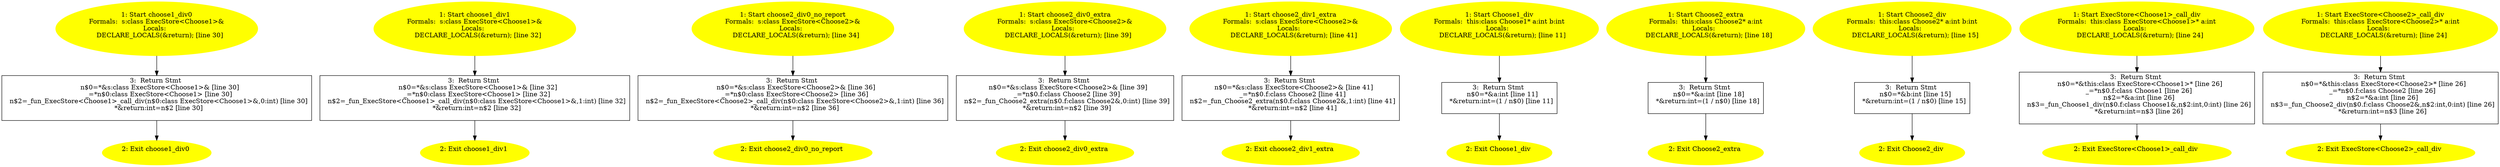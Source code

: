 /* @generated */
digraph iCFG {
"choose1_div0{d41d8cd98f00b204e9800998ecf8427e_Z12choose1_div0R9ExecStoreI7Choose1E}.a6a16596942dbde5c23f464e9dc91ed5_1" [label="1: Start choose1_div0\nFormals:  s:class ExecStore<Choose1>&\nLocals:  \n   DECLARE_LOCALS(&return); [line 30]\n " color=yellow style=filled]
	

	 "choose1_div0{d41d8cd98f00b204e9800998ecf8427e_Z12choose1_div0R9ExecStoreI7Choose1E}.a6a16596942dbde5c23f464e9dc91ed5_1" -> "choose1_div0{d41d8cd98f00b204e9800998ecf8427e_Z12choose1_div0R9ExecStoreI7Choose1E}.a6a16596942dbde5c23f464e9dc91ed5_3" ;
"choose1_div0{d41d8cd98f00b204e9800998ecf8427e_Z12choose1_div0R9ExecStoreI7Choose1E}.a6a16596942dbde5c23f464e9dc91ed5_2" [label="2: Exit choose1_div0 \n  " color=yellow style=filled]
	

"choose1_div0{d41d8cd98f00b204e9800998ecf8427e_Z12choose1_div0R9ExecStoreI7Choose1E}.a6a16596942dbde5c23f464e9dc91ed5_3" [label="3:  Return Stmt \n   n$0=*&s:class ExecStore<Choose1>& [line 30]\n  _=*n$0:class ExecStore<Choose1> [line 30]\n  n$2=_fun_ExecStore<Choose1>_call_div(n$0:class ExecStore<Choose1>&,0:int) [line 30]\n  *&return:int=n$2 [line 30]\n " shape="box"]
	

	 "choose1_div0{d41d8cd98f00b204e9800998ecf8427e_Z12choose1_div0R9ExecStoreI7Choose1E}.a6a16596942dbde5c23f464e9dc91ed5_3" -> "choose1_div0{d41d8cd98f00b204e9800998ecf8427e_Z12choose1_div0R9ExecStoreI7Choose1E}.a6a16596942dbde5c23f464e9dc91ed5_2" ;
"choose1_div1{d41d8cd98f00b204e9800998ecf8427e_Z12choose1_div1R9ExecStoreI7Choose1E}.b0a74336c603403c0854f0df9f8f54e7_1" [label="1: Start choose1_div1\nFormals:  s:class ExecStore<Choose1>&\nLocals:  \n   DECLARE_LOCALS(&return); [line 32]\n " color=yellow style=filled]
	

	 "choose1_div1{d41d8cd98f00b204e9800998ecf8427e_Z12choose1_div1R9ExecStoreI7Choose1E}.b0a74336c603403c0854f0df9f8f54e7_1" -> "choose1_div1{d41d8cd98f00b204e9800998ecf8427e_Z12choose1_div1R9ExecStoreI7Choose1E}.b0a74336c603403c0854f0df9f8f54e7_3" ;
"choose1_div1{d41d8cd98f00b204e9800998ecf8427e_Z12choose1_div1R9ExecStoreI7Choose1E}.b0a74336c603403c0854f0df9f8f54e7_2" [label="2: Exit choose1_div1 \n  " color=yellow style=filled]
	

"choose1_div1{d41d8cd98f00b204e9800998ecf8427e_Z12choose1_div1R9ExecStoreI7Choose1E}.b0a74336c603403c0854f0df9f8f54e7_3" [label="3:  Return Stmt \n   n$0=*&s:class ExecStore<Choose1>& [line 32]\n  _=*n$0:class ExecStore<Choose1> [line 32]\n  n$2=_fun_ExecStore<Choose1>_call_div(n$0:class ExecStore<Choose1>&,1:int) [line 32]\n  *&return:int=n$2 [line 32]\n " shape="box"]
	

	 "choose1_div1{d41d8cd98f00b204e9800998ecf8427e_Z12choose1_div1R9ExecStoreI7Choose1E}.b0a74336c603403c0854f0df9f8f54e7_3" -> "choose1_div1{d41d8cd98f00b204e9800998ecf8427e_Z12choose1_div1R9ExecStoreI7Choose1E}.b0a74336c603403c0854f0df9f8f54e7_2" ;
"choose2_div0_no_report{d41d8cd98f00b204e9800998ecf8427e_Z22choose2_div0_no_reportR9ExecStoreI7Choose.cc8baf8186a467da09c1eef209de6350_1" [label="1: Start choose2_div0_no_report\nFormals:  s:class ExecStore<Choose2>&\nLocals:  \n   DECLARE_LOCALS(&return); [line 34]\n " color=yellow style=filled]
	

	 "choose2_div0_no_report{d41d8cd98f00b204e9800998ecf8427e_Z22choose2_div0_no_reportR9ExecStoreI7Choose.cc8baf8186a467da09c1eef209de6350_1" -> "choose2_div0_no_report{d41d8cd98f00b204e9800998ecf8427e_Z22choose2_div0_no_reportR9ExecStoreI7Choose.cc8baf8186a467da09c1eef209de6350_3" ;
"choose2_div0_no_report{d41d8cd98f00b204e9800998ecf8427e_Z22choose2_div0_no_reportR9ExecStoreI7Choose.cc8baf8186a467da09c1eef209de6350_2" [label="2: Exit choose2_div0_no_report \n  " color=yellow style=filled]
	

"choose2_div0_no_report{d41d8cd98f00b204e9800998ecf8427e_Z22choose2_div0_no_reportR9ExecStoreI7Choose.cc8baf8186a467da09c1eef209de6350_3" [label="3:  Return Stmt \n   n$0=*&s:class ExecStore<Choose2>& [line 36]\n  _=*n$0:class ExecStore<Choose2> [line 36]\n  n$2=_fun_ExecStore<Choose2>_call_div(n$0:class ExecStore<Choose2>&,1:int) [line 36]\n  *&return:int=n$2 [line 36]\n " shape="box"]
	

	 "choose2_div0_no_report{d41d8cd98f00b204e9800998ecf8427e_Z22choose2_div0_no_reportR9ExecStoreI7Choose.cc8baf8186a467da09c1eef209de6350_3" -> "choose2_div0_no_report{d41d8cd98f00b204e9800998ecf8427e_Z22choose2_div0_no_reportR9ExecStoreI7Choose.cc8baf8186a467da09c1eef209de6350_2" ;
"choose2_div0_extra{d41d8cd98f00b204e9800998ecf8427e_Z18choose2_div0_extraR9ExecStoreI7Choose2E}.721593cbc024965ab3b0548e4965736e_1" [label="1: Start choose2_div0_extra\nFormals:  s:class ExecStore<Choose2>&\nLocals:  \n   DECLARE_LOCALS(&return); [line 39]\n " color=yellow style=filled]
	

	 "choose2_div0_extra{d41d8cd98f00b204e9800998ecf8427e_Z18choose2_div0_extraR9ExecStoreI7Choose2E}.721593cbc024965ab3b0548e4965736e_1" -> "choose2_div0_extra{d41d8cd98f00b204e9800998ecf8427e_Z18choose2_div0_extraR9ExecStoreI7Choose2E}.721593cbc024965ab3b0548e4965736e_3" ;
"choose2_div0_extra{d41d8cd98f00b204e9800998ecf8427e_Z18choose2_div0_extraR9ExecStoreI7Choose2E}.721593cbc024965ab3b0548e4965736e_2" [label="2: Exit choose2_div0_extra \n  " color=yellow style=filled]
	

"choose2_div0_extra{d41d8cd98f00b204e9800998ecf8427e_Z18choose2_div0_extraR9ExecStoreI7Choose2E}.721593cbc024965ab3b0548e4965736e_3" [label="3:  Return Stmt \n   n$0=*&s:class ExecStore<Choose2>& [line 39]\n  _=*n$0.f:class Choose2 [line 39]\n  n$2=_fun_Choose2_extra(n$0.f:class Choose2&,0:int) [line 39]\n  *&return:int=n$2 [line 39]\n " shape="box"]
	

	 "choose2_div0_extra{d41d8cd98f00b204e9800998ecf8427e_Z18choose2_div0_extraR9ExecStoreI7Choose2E}.721593cbc024965ab3b0548e4965736e_3" -> "choose2_div0_extra{d41d8cd98f00b204e9800998ecf8427e_Z18choose2_div0_extraR9ExecStoreI7Choose2E}.721593cbc024965ab3b0548e4965736e_2" ;
"choose2_div1_extra{d41d8cd98f00b204e9800998ecf8427e_Z18choose2_div1_extraR9ExecStoreI7Choose2E}.a6b3699eb510ee435479cc4b6e211b19_1" [label="1: Start choose2_div1_extra\nFormals:  s:class ExecStore<Choose2>&\nLocals:  \n   DECLARE_LOCALS(&return); [line 41]\n " color=yellow style=filled]
	

	 "choose2_div1_extra{d41d8cd98f00b204e9800998ecf8427e_Z18choose2_div1_extraR9ExecStoreI7Choose2E}.a6b3699eb510ee435479cc4b6e211b19_1" -> "choose2_div1_extra{d41d8cd98f00b204e9800998ecf8427e_Z18choose2_div1_extraR9ExecStoreI7Choose2E}.a6b3699eb510ee435479cc4b6e211b19_3" ;
"choose2_div1_extra{d41d8cd98f00b204e9800998ecf8427e_Z18choose2_div1_extraR9ExecStoreI7Choose2E}.a6b3699eb510ee435479cc4b6e211b19_2" [label="2: Exit choose2_div1_extra \n  " color=yellow style=filled]
	

"choose2_div1_extra{d41d8cd98f00b204e9800998ecf8427e_Z18choose2_div1_extraR9ExecStoreI7Choose2E}.a6b3699eb510ee435479cc4b6e211b19_3" [label="3:  Return Stmt \n   n$0=*&s:class ExecStore<Choose2>& [line 41]\n  _=*n$0.f:class Choose2 [line 41]\n  n$2=_fun_Choose2_extra(n$0.f:class Choose2&,1:int) [line 41]\n  *&return:int=n$2 [line 41]\n " shape="box"]
	

	 "choose2_div1_extra{d41d8cd98f00b204e9800998ecf8427e_Z18choose2_div1_extraR9ExecStoreI7Choose2E}.a6b3699eb510ee435479cc4b6e211b19_3" -> "choose2_div1_extra{d41d8cd98f00b204e9800998ecf8427e_Z18choose2_div1_extraR9ExecStoreI7Choose2E}.a6b3699eb510ee435479cc4b6e211b19_2" ;
"Choose1_div(_ZN7Choose13divEii).f22f2a350e96f632ebb72f7d56221ca0_1" [label="1: Start Choose1_div\nFormals:  this:class Choose1* a:int b:int\nLocals:  \n   DECLARE_LOCALS(&return); [line 11]\n " color=yellow style=filled]
	

	 "Choose1_div(_ZN7Choose13divEii).f22f2a350e96f632ebb72f7d56221ca0_1" -> "Choose1_div(_ZN7Choose13divEii).f22f2a350e96f632ebb72f7d56221ca0_3" ;
"Choose1_div(_ZN7Choose13divEii).f22f2a350e96f632ebb72f7d56221ca0_2" [label="2: Exit Choose1_div \n  " color=yellow style=filled]
	

"Choose1_div(_ZN7Choose13divEii).f22f2a350e96f632ebb72f7d56221ca0_3" [label="3:  Return Stmt \n   n$0=*&a:int [line 11]\n  *&return:int=(1 / n$0) [line 11]\n " shape="box"]
	

	 "Choose1_div(_ZN7Choose13divEii).f22f2a350e96f632ebb72f7d56221ca0_3" -> "Choose1_div(_ZN7Choose13divEii).f22f2a350e96f632ebb72f7d56221ca0_2" ;
"Choose2_extra(_ZN7Choose25extraEi).f0099dd33f69192f8ba7198c3e0d5ccb_1" [label="1: Start Choose2_extra\nFormals:  this:class Choose2* a:int\nLocals:  \n   DECLARE_LOCALS(&return); [line 18]\n " color=yellow style=filled]
	

	 "Choose2_extra(_ZN7Choose25extraEi).f0099dd33f69192f8ba7198c3e0d5ccb_1" -> "Choose2_extra(_ZN7Choose25extraEi).f0099dd33f69192f8ba7198c3e0d5ccb_3" ;
"Choose2_extra(_ZN7Choose25extraEi).f0099dd33f69192f8ba7198c3e0d5ccb_2" [label="2: Exit Choose2_extra \n  " color=yellow style=filled]
	

"Choose2_extra(_ZN7Choose25extraEi).f0099dd33f69192f8ba7198c3e0d5ccb_3" [label="3:  Return Stmt \n   n$0=*&a:int [line 18]\n  *&return:int=(1 / n$0) [line 18]\n " shape="box"]
	

	 "Choose2_extra(_ZN7Choose25extraEi).f0099dd33f69192f8ba7198c3e0d5ccb_3" -> "Choose2_extra(_ZN7Choose25extraEi).f0099dd33f69192f8ba7198c3e0d5ccb_2" ;
"Choose2_div(_ZN7Choose23divEii).b3bfa51252d1e05d2bcbaa883dc48469_1" [label="1: Start Choose2_div\nFormals:  this:class Choose2* a:int b:int\nLocals:  \n   DECLARE_LOCALS(&return); [line 15]\n " color=yellow style=filled]
	

	 "Choose2_div(_ZN7Choose23divEii).b3bfa51252d1e05d2bcbaa883dc48469_1" -> "Choose2_div(_ZN7Choose23divEii).b3bfa51252d1e05d2bcbaa883dc48469_3" ;
"Choose2_div(_ZN7Choose23divEii).b3bfa51252d1e05d2bcbaa883dc48469_2" [label="2: Exit Choose2_div \n  " color=yellow style=filled]
	

"Choose2_div(_ZN7Choose23divEii).b3bfa51252d1e05d2bcbaa883dc48469_3" [label="3:  Return Stmt \n   n$0=*&b:int [line 15]\n  *&return:int=(1 / n$0) [line 15]\n " shape="box"]
	

	 "Choose2_div(_ZN7Choose23divEii).b3bfa51252d1e05d2bcbaa883dc48469_3" -> "Choose2_div(_ZN7Choose23divEii).b3bfa51252d1e05d2bcbaa883dc48469_2" ;
"ExecStore<Choose1>_call_div(_ZN9ExecStoreI7Choose1E8call_divEi).840ca4846e71ff99ee7467f0528a7e6d_1" [label="1: Start ExecStore<Choose1>_call_div\nFormals:  this:class ExecStore<Choose1>* a:int\nLocals:  \n   DECLARE_LOCALS(&return); [line 24]\n " color=yellow style=filled]
	

	 "ExecStore<Choose1>_call_div(_ZN9ExecStoreI7Choose1E8call_divEi).840ca4846e71ff99ee7467f0528a7e6d_1" -> "ExecStore<Choose1>_call_div(_ZN9ExecStoreI7Choose1E8call_divEi).840ca4846e71ff99ee7467f0528a7e6d_3" ;
"ExecStore<Choose1>_call_div(_ZN9ExecStoreI7Choose1E8call_divEi).840ca4846e71ff99ee7467f0528a7e6d_2" [label="2: Exit ExecStore<Choose1>_call_div \n  " color=yellow style=filled]
	

"ExecStore<Choose1>_call_div(_ZN9ExecStoreI7Choose1E8call_divEi).840ca4846e71ff99ee7467f0528a7e6d_3" [label="3:  Return Stmt \n   n$0=*&this:class ExecStore<Choose1>* [line 26]\n  _=*n$0.f:class Choose1 [line 26]\n  n$2=*&a:int [line 26]\n  n$3=_fun_Choose1_div(n$0.f:class Choose1&,n$2:int,0:int) [line 26]\n  *&return:int=n$3 [line 26]\n " shape="box"]
	

	 "ExecStore<Choose1>_call_div(_ZN9ExecStoreI7Choose1E8call_divEi).840ca4846e71ff99ee7467f0528a7e6d_3" -> "ExecStore<Choose1>_call_div(_ZN9ExecStoreI7Choose1E8call_divEi).840ca4846e71ff99ee7467f0528a7e6d_2" ;
"ExecStore<Choose2>_call_div(_ZN9ExecStoreI7Choose2E8call_divEi).70f4e90b34ea10f0f2eb5f520f1ebdbf_1" [label="1: Start ExecStore<Choose2>_call_div\nFormals:  this:class ExecStore<Choose2>* a:int\nLocals:  \n   DECLARE_LOCALS(&return); [line 24]\n " color=yellow style=filled]
	

	 "ExecStore<Choose2>_call_div(_ZN9ExecStoreI7Choose2E8call_divEi).70f4e90b34ea10f0f2eb5f520f1ebdbf_1" -> "ExecStore<Choose2>_call_div(_ZN9ExecStoreI7Choose2E8call_divEi).70f4e90b34ea10f0f2eb5f520f1ebdbf_3" ;
"ExecStore<Choose2>_call_div(_ZN9ExecStoreI7Choose2E8call_divEi).70f4e90b34ea10f0f2eb5f520f1ebdbf_2" [label="2: Exit ExecStore<Choose2>_call_div \n  " color=yellow style=filled]
	

"ExecStore<Choose2>_call_div(_ZN9ExecStoreI7Choose2E8call_divEi).70f4e90b34ea10f0f2eb5f520f1ebdbf_3" [label="3:  Return Stmt \n   n$0=*&this:class ExecStore<Choose2>* [line 26]\n  _=*n$0.f:class Choose2 [line 26]\n  n$2=*&a:int [line 26]\n  n$3=_fun_Choose2_div(n$0.f:class Choose2&,n$2:int,0:int) [line 26]\n  *&return:int=n$3 [line 26]\n " shape="box"]
	

	 "ExecStore<Choose2>_call_div(_ZN9ExecStoreI7Choose2E8call_divEi).70f4e90b34ea10f0f2eb5f520f1ebdbf_3" -> "ExecStore<Choose2>_call_div(_ZN9ExecStoreI7Choose2E8call_divEi).70f4e90b34ea10f0f2eb5f520f1ebdbf_2" ;
}
